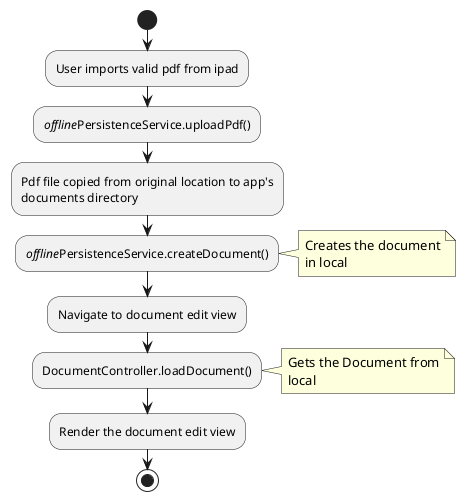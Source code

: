 @startuml

start
:User imports valid pdf from ipad;
://offline//PersistenceService.uploadPdf();
:Pdf file copied from original location to app's
documents directory;
://offline//PersistenceService.createDocument();
note right
Creates the document
in local
end note
:Navigate to document edit view;
:DocumentController.loadDocument();
note right
Gets the Document from
local
end note
:Render the document edit view;
stop

@enduml
